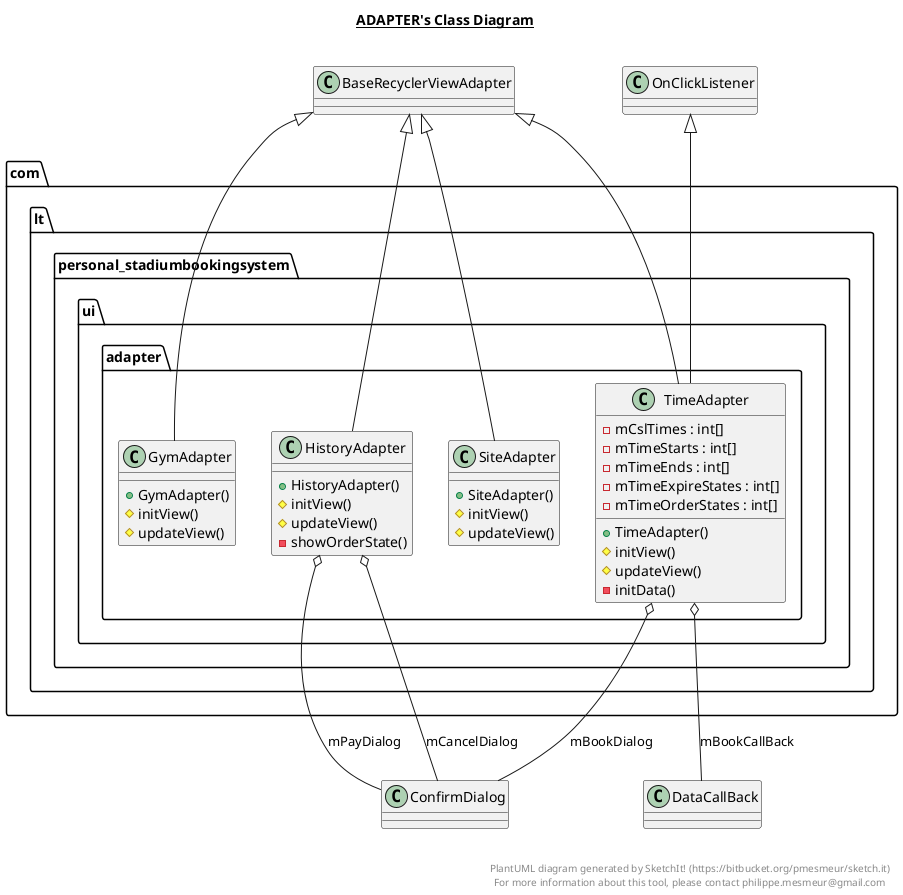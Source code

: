 @startuml

title __ADAPTER's Class Diagram__\n

  package com.lt.personal_stadiumbookingsystem {
    package com.lt.personal_stadiumbookingsystem.ui.adapter {
      class GymAdapter {
          + GymAdapter()
          # initView()
          # updateView()
      }
    }
  }
  

  package com.lt.personal_stadiumbookingsystem {
    package com.lt.personal_stadiumbookingsystem.ui.adapter {
      class HistoryAdapter {
          + HistoryAdapter()
          # initView()
          # updateView()
          - showOrderState()
      }
    }
  }
  

  package com.lt.personal_stadiumbookingsystem {
    package com.lt.personal_stadiumbookingsystem.ui.adapter {
      class SiteAdapter {
          + SiteAdapter()
          # initView()
          # updateView()
      }
    }
  }
  

  package com.lt.personal_stadiumbookingsystem {
    package com.lt.personal_stadiumbookingsystem.ui.adapter {
      class TimeAdapter {
          - mCslTimes : int[]
          - mTimeStarts : int[]
          - mTimeEnds : int[]
          - mTimeExpireStates : int[]
          - mTimeOrderStates : int[]
          + TimeAdapter()
          # initView()
          # updateView()
          - initData()
      }
    }
  }
  

  GymAdapter -up-|> BaseRecyclerViewAdapter
  HistoryAdapter -up-|> BaseRecyclerViewAdapter
  HistoryAdapter o-- ConfirmDialog : mPayDialog
  HistoryAdapter o-- ConfirmDialog : mCancelDialog
  SiteAdapter -up-|> BaseRecyclerViewAdapter
  TimeAdapter -up-|> OnClickListener
  TimeAdapter -up-|> BaseRecyclerViewAdapter
  TimeAdapter o-- DataCallBack : mBookCallBack
  TimeAdapter o-- ConfirmDialog : mBookDialog


right footer


PlantUML diagram generated by SketchIt! (https://bitbucket.org/pmesmeur/sketch.it)
For more information about this tool, please contact philippe.mesmeur@gmail.com
endfooter

@enduml
